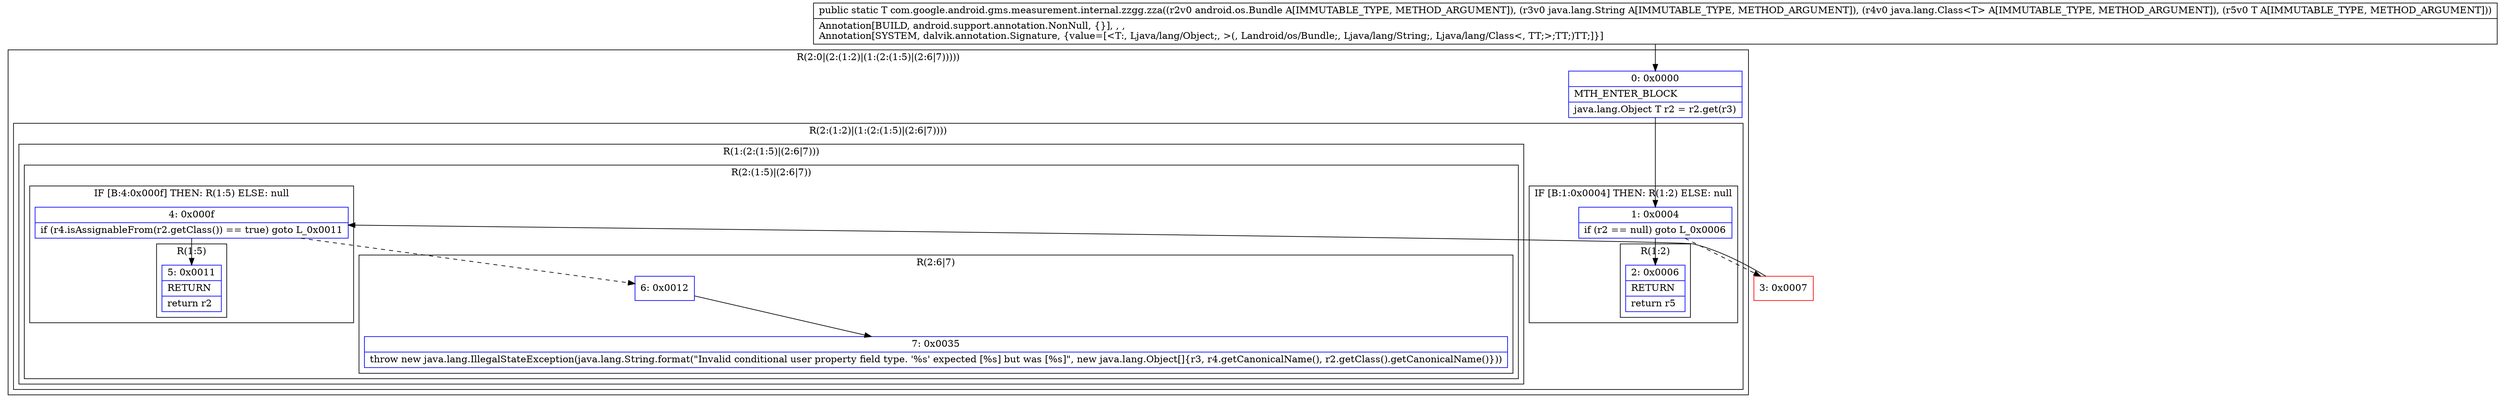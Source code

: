 digraph "CFG forcom.google.android.gms.measurement.internal.zzgg.zza(Landroid\/os\/Bundle;Ljava\/lang\/String;Ljava\/lang\/Class;Ljava\/lang\/Object;)Ljava\/lang\/Object;" {
subgraph cluster_Region_1569312216 {
label = "R(2:0|(2:(1:2)|(1:(2:(1:5)|(2:6|7)))))";
node [shape=record,color=blue];
Node_0 [shape=record,label="{0\:\ 0x0000|MTH_ENTER_BLOCK\l|java.lang.Object T r2 = r2.get(r3)\l}"];
subgraph cluster_Region_972776192 {
label = "R(2:(1:2)|(1:(2:(1:5)|(2:6|7))))";
node [shape=record,color=blue];
subgraph cluster_IfRegion_1421523538 {
label = "IF [B:1:0x0004] THEN: R(1:2) ELSE: null";
node [shape=record,color=blue];
Node_1 [shape=record,label="{1\:\ 0x0004|if (r2 == null) goto L_0x0006\l}"];
subgraph cluster_Region_1266360831 {
label = "R(1:2)";
node [shape=record,color=blue];
Node_2 [shape=record,label="{2\:\ 0x0006|RETURN\l|return r5\l}"];
}
}
subgraph cluster_Region_1174943635 {
label = "R(1:(2:(1:5)|(2:6|7)))";
node [shape=record,color=blue];
subgraph cluster_Region_157595366 {
label = "R(2:(1:5)|(2:6|7))";
node [shape=record,color=blue];
subgraph cluster_IfRegion_1296474323 {
label = "IF [B:4:0x000f] THEN: R(1:5) ELSE: null";
node [shape=record,color=blue];
Node_4 [shape=record,label="{4\:\ 0x000f|if (r4.isAssignableFrom(r2.getClass()) == true) goto L_0x0011\l}"];
subgraph cluster_Region_1545470107 {
label = "R(1:5)";
node [shape=record,color=blue];
Node_5 [shape=record,label="{5\:\ 0x0011|RETURN\l|return r2\l}"];
}
}
subgraph cluster_Region_1340797389 {
label = "R(2:6|7)";
node [shape=record,color=blue];
Node_6 [shape=record,label="{6\:\ 0x0012}"];
Node_7 [shape=record,label="{7\:\ 0x0035|throw new java.lang.IllegalStateException(java.lang.String.format(\"Invalid conditional user property field type. '%s' expected [%s] but was [%s]\", new java.lang.Object[]\{r3, r4.getCanonicalName(), r2.getClass().getCanonicalName()\}))\l}"];
}
}
}
}
}
Node_3 [shape=record,color=red,label="{3\:\ 0x0007}"];
MethodNode[shape=record,label="{public static T com.google.android.gms.measurement.internal.zzgg.zza((r2v0 android.os.Bundle A[IMMUTABLE_TYPE, METHOD_ARGUMENT]), (r3v0 java.lang.String A[IMMUTABLE_TYPE, METHOD_ARGUMENT]), (r4v0 java.lang.Class\<T\> A[IMMUTABLE_TYPE, METHOD_ARGUMENT]), (r5v0 T A[IMMUTABLE_TYPE, METHOD_ARGUMENT]))  | Annotation[BUILD, android.support.annotation.NonNull, \{\}], , , \lAnnotation[SYSTEM, dalvik.annotation.Signature, \{value=[\<T:, Ljava\/lang\/Object;, \>(, Landroid\/os\/Bundle;, Ljava\/lang\/String;, Ljava\/lang\/Class\<, TT;\>;TT;)TT;]\}]\l}"];
MethodNode -> Node_0;
Node_0 -> Node_1;
Node_1 -> Node_2;
Node_1 -> Node_3[style=dashed];
Node_4 -> Node_5;
Node_4 -> Node_6[style=dashed];
Node_6 -> Node_7;
Node_3 -> Node_4;
}

